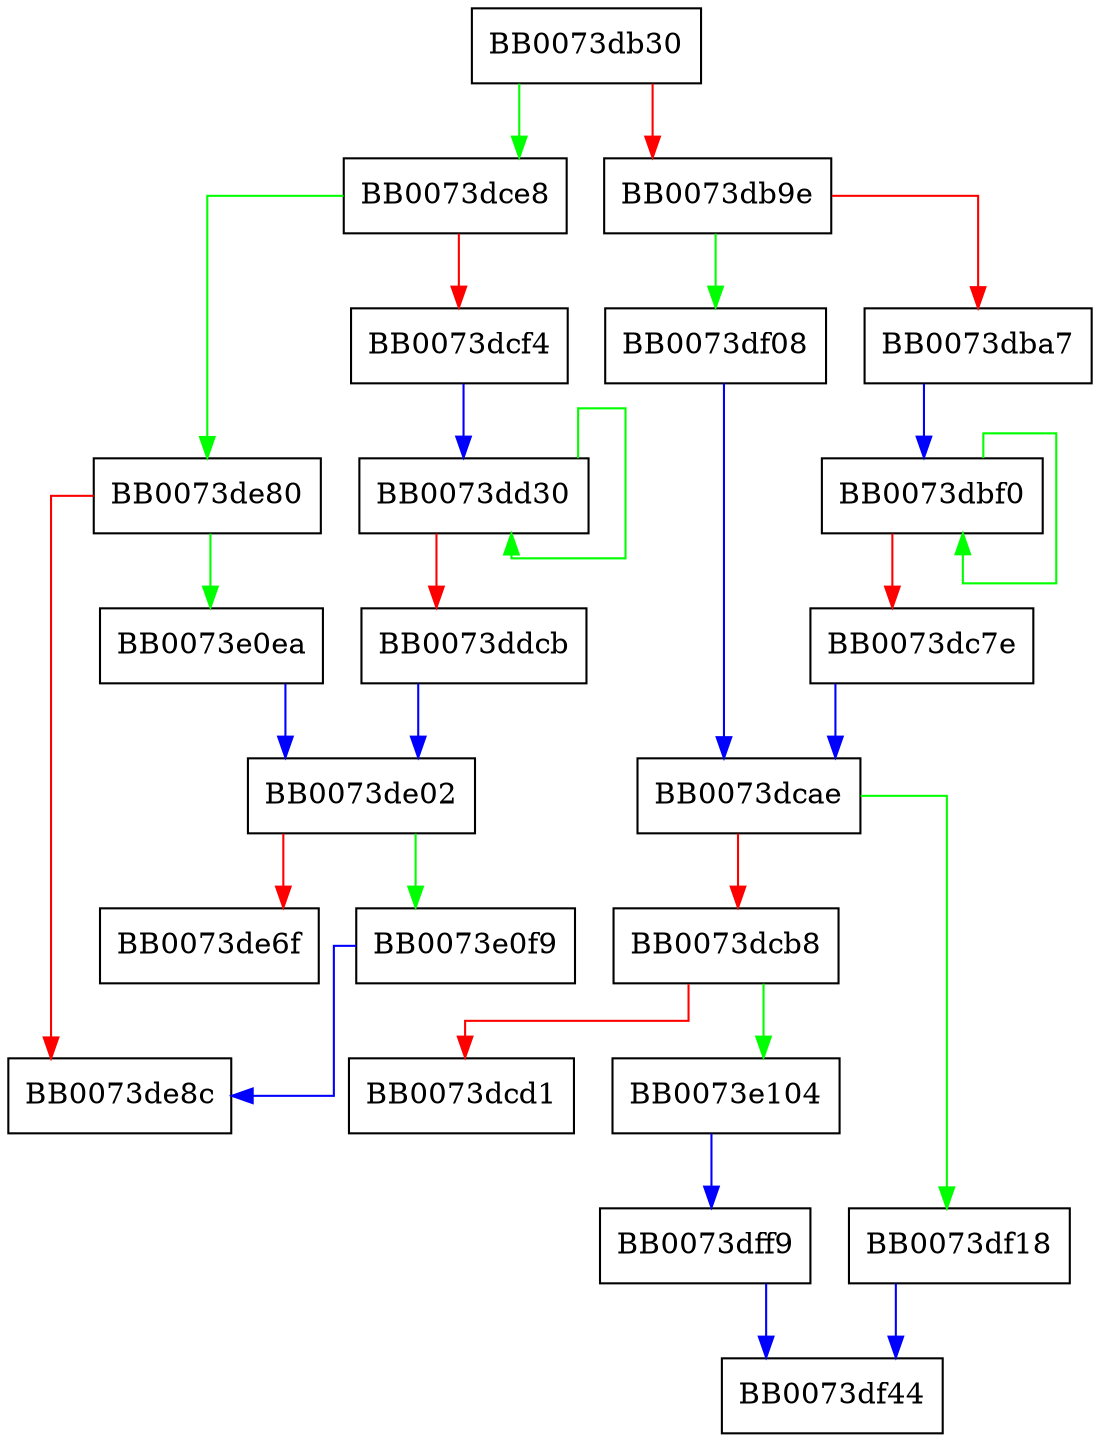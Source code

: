 digraph DES_xcbc_encrypt {
  node [shape="box"];
  graph [splines=ortho];
  BB0073db30 -> BB0073dce8 [color="green"];
  BB0073db30 -> BB0073db9e [color="red"];
  BB0073db9e -> BB0073df08 [color="green"];
  BB0073db9e -> BB0073dba7 [color="red"];
  BB0073dba7 -> BB0073dbf0 [color="blue"];
  BB0073dbf0 -> BB0073dbf0 [color="green"];
  BB0073dbf0 -> BB0073dc7e [color="red"];
  BB0073dc7e -> BB0073dcae [color="blue"];
  BB0073dcae -> BB0073df18 [color="green"];
  BB0073dcae -> BB0073dcb8 [color="red"];
  BB0073dcb8 -> BB0073e104 [color="green"];
  BB0073dcb8 -> BB0073dcd1 [color="red"];
  BB0073dce8 -> BB0073de80 [color="green"];
  BB0073dce8 -> BB0073dcf4 [color="red"];
  BB0073dcf4 -> BB0073dd30 [color="blue"];
  BB0073dd30 -> BB0073dd30 [color="green"];
  BB0073dd30 -> BB0073ddcb [color="red"];
  BB0073ddcb -> BB0073de02 [color="blue"];
  BB0073de02 -> BB0073e0f9 [color="green"];
  BB0073de02 -> BB0073de6f [color="red"];
  BB0073de80 -> BB0073e0ea [color="green"];
  BB0073de80 -> BB0073de8c [color="red"];
  BB0073df08 -> BB0073dcae [color="blue"];
  BB0073df18 -> BB0073df44 [color="blue"];
  BB0073dff9 -> BB0073df44 [color="blue"];
  BB0073e0ea -> BB0073de02 [color="blue"];
  BB0073e0f9 -> BB0073de8c [color="blue"];
  BB0073e104 -> BB0073dff9 [color="blue"];
}